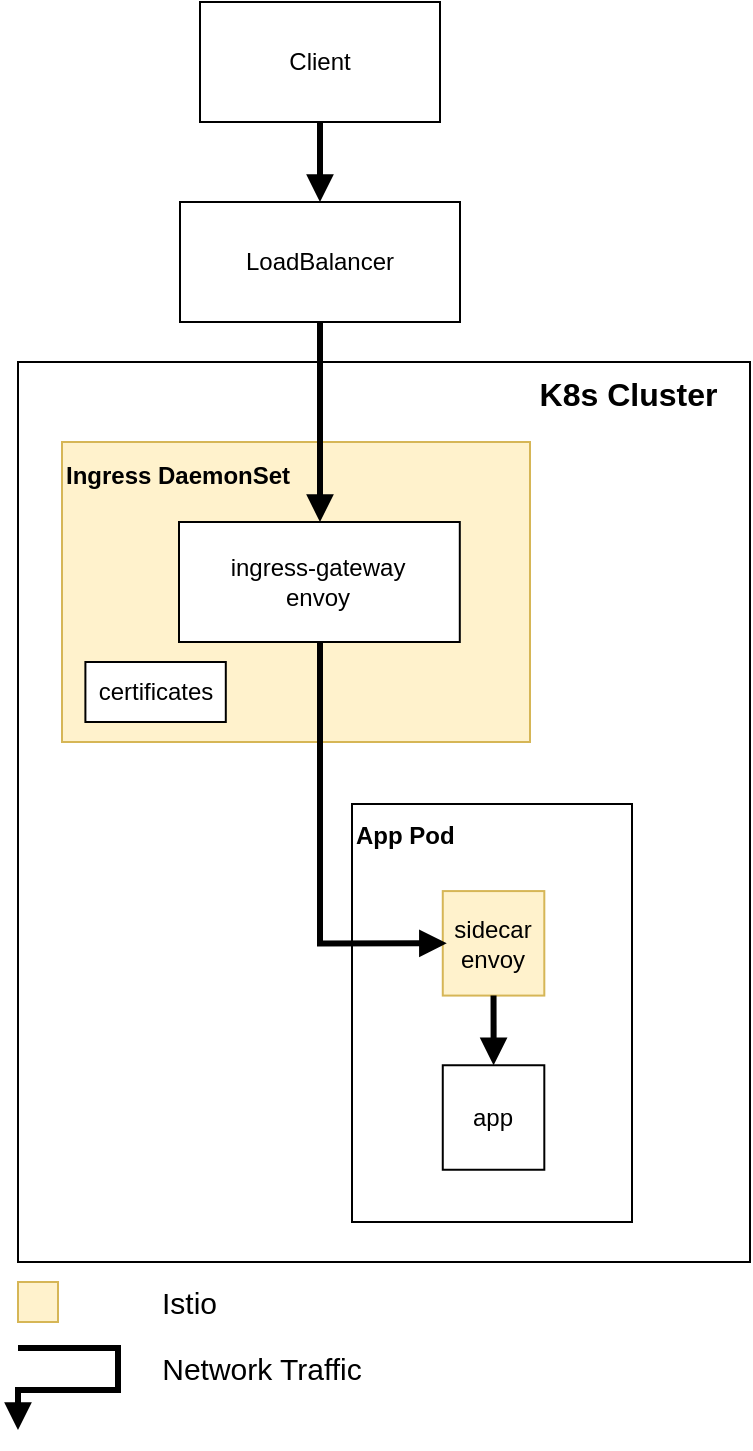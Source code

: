 <mxfile version="13.5.9" type="device"><diagram id="rJOVMeB0dU3zK5fSJqTK" name="Page-1"><mxGraphModel dx="2003" dy="914" grid="1" gridSize="10" guides="1" tooltips="1" connect="1" arrows="1" fold="1" page="1" pageScale="1" pageWidth="827" pageHeight="1169" math="0" shadow="0"><root><mxCell id="0"/><mxCell id="1" parent="0"/><mxCell id="hrxmefYFYXSUgcAgwlKP-34" value="&amp;nbsp; &amp;nbsp; &amp;nbsp; &amp;nbsp; &amp;nbsp; &amp;nbsp; &amp;nbsp; &amp;nbsp; &amp;nbsp; &amp;nbsp; &amp;nbsp; &amp;nbsp; &amp;nbsp; &amp;nbsp; &amp;nbsp; &amp;nbsp; &amp;nbsp; &amp;nbsp; &amp;nbsp; &amp;nbsp; &amp;nbsp; &amp;nbsp; &amp;nbsp; &amp;nbsp; &amp;nbsp; &amp;nbsp; &amp;nbsp; &amp;nbsp;K8s Cluster" style="rounded=0;whiteSpace=wrap;html=1;fontSize=16;fontStyle=1;verticalAlign=top;" parent="1" vertex="1"><mxGeometry x="44" y="440" width="366" height="450" as="geometry"/></mxCell><mxCell id="hrxmefYFYXSUgcAgwlKP-3" style="edgeStyle=orthogonalEdgeStyle;rounded=0;orthogonalLoop=1;jettySize=auto;html=1;exitX=0.5;exitY=1;exitDx=0;exitDy=0;entryX=0.5;entryY=0;entryDx=0;entryDy=0;endArrow=block;endFill=1;strokeWidth=3;" parent="1" source="hrxmefYFYXSUgcAgwlKP-1" target="hrxmefYFYXSUgcAgwlKP-6" edge="1"><mxGeometry relative="1" as="geometry"/></mxCell><mxCell id="hrxmefYFYXSUgcAgwlKP-1" value="Client" style="rounded=0;whiteSpace=wrap;html=1;" parent="1" vertex="1"><mxGeometry x="135" y="260" width="120" height="60" as="geometry"/></mxCell><mxCell id="hrxmefYFYXSUgcAgwlKP-6" value="LoadBalancer" style="rounded=0;whiteSpace=wrap;html=1;" parent="1" vertex="1"><mxGeometry x="125" y="360" width="140" height="60" as="geometry"/></mxCell><mxCell id="hrxmefYFYXSUgcAgwlKP-21" value="" style="group;align=left;" parent="1" vertex="1" connectable="0"><mxGeometry x="231" y="661" width="120" height="209" as="geometry"/></mxCell><mxCell id="hrxmefYFYXSUgcAgwlKP-17" value="&lt;font style=&quot;font-size: 12px&quot;&gt;App Pod&lt;/font&gt;" style="rounded=0;whiteSpace=wrap;html=1;verticalAlign=top;fontSize=14;fontStyle=1;align=left;" parent="hrxmefYFYXSUgcAgwlKP-21" vertex="1"><mxGeometry x="-20" width="140" height="209" as="geometry"/></mxCell><mxCell id="hrxmefYFYXSUgcAgwlKP-8" value="sidecar&lt;br&gt;envoy" style="rounded=0;whiteSpace=wrap;html=1;fillColor=#fff2cc;strokeColor=#d6b656;" parent="hrxmefYFYXSUgcAgwlKP-21" vertex="1"><mxGeometry x="25.385" y="43.542" width="50.769" height="52.25" as="geometry"/></mxCell><mxCell id="hrxmefYFYXSUgcAgwlKP-9" value="app" style="rounded=0;whiteSpace=wrap;html=1;" parent="hrxmefYFYXSUgcAgwlKP-21" vertex="1"><mxGeometry x="25.385" y="130.625" width="50.769" height="52.25" as="geometry"/></mxCell><mxCell id="hrxmefYFYXSUgcAgwlKP-11" style="edgeStyle=orthogonalEdgeStyle;rounded=0;orthogonalLoop=1;jettySize=auto;html=1;exitX=0.5;exitY=1;exitDx=0;exitDy=0;strokeWidth=3;endFill=1;endArrow=block;" parent="hrxmefYFYXSUgcAgwlKP-21" source="hrxmefYFYXSUgcAgwlKP-8" target="hrxmefYFYXSUgcAgwlKP-9" edge="1"><mxGeometry relative="1" as="geometry"/></mxCell><mxCell id="hrxmefYFYXSUgcAgwlKP-54" value="" style="group;fillColor=#fff2cc;strokeColor=#d6b656;" parent="1" vertex="1" connectable="0"><mxGeometry x="66" y="480" width="234" height="150" as="geometry"/></mxCell><mxCell id="hrxmefYFYXSUgcAgwlKP-52" value="&lt;font style=&quot;font-size: 12px&quot;&gt;Ingress DaemonSet&lt;/font&gt;" style="rounded=0;whiteSpace=wrap;html=1;fontSize=15;verticalAlign=top;fontStyle=1;fillColor=#fff2cc;strokeColor=#d6b656;align=left;" parent="hrxmefYFYXSUgcAgwlKP-54" vertex="1"><mxGeometry width="234.0" height="150" as="geometry"/></mxCell><mxCell id="hrxmefYFYXSUgcAgwlKP-2" value="ingress-gateway&lt;br&gt;envoy" style="rounded=0;whiteSpace=wrap;html=1;" parent="hrxmefYFYXSUgcAgwlKP-54" vertex="1"><mxGeometry x="58.5" y="40" width="140.4" height="60" as="geometry"/></mxCell><mxCell id="hrxmefYFYXSUgcAgwlKP-51" value="certificates" style="rounded=0;whiteSpace=wrap;html=1;" parent="hrxmefYFYXSUgcAgwlKP-54" vertex="1"><mxGeometry x="11.7" y="110" width="70.2" height="30" as="geometry"/></mxCell><mxCell id="hrxmefYFYXSUgcAgwlKP-10" style="edgeStyle=orthogonalEdgeStyle;rounded=0;orthogonalLoop=1;jettySize=auto;html=1;strokeWidth=3;endFill=1;endArrow=block;entryX=0;entryY=0.5;entryDx=0;entryDy=0;" parent="1" edge="1"><mxGeometry relative="1" as="geometry"><mxPoint x="195" y="580" as="sourcePoint"/><Array as="points"><mxPoint x="195" y="731"/></Array><mxPoint x="258.385" y="730.667" as="targetPoint"/></mxGeometry></mxCell><mxCell id="0kSUXcKSh_ugkrox7M5H-20" value="" style="group" parent="1" vertex="1" connectable="0"><mxGeometry x="44" y="900" width="180" height="81" as="geometry"/></mxCell><mxCell id="hrxmefYFYXSUgcAgwlKP-70" value="" style="group" parent="0kSUXcKSh_ugkrox7M5H-20" vertex="1" connectable="0"><mxGeometry width="70" height="20" as="geometry"/></mxCell><mxCell id="hrxmefYFYXSUgcAgwlKP-68" value="" style="rounded=0;whiteSpace=wrap;html=1;fillColor=#fff2cc;strokeColor=#d6b656;" parent="hrxmefYFYXSUgcAgwlKP-70" vertex="1"><mxGeometry width="20" height="20" as="geometry"/></mxCell><mxCell id="hrxmefYFYXSUgcAgwlKP-69" value="Istio" style="text;html=1;strokeColor=none;fillColor=none;align=left;verticalAlign=middle;whiteSpace=wrap;rounded=0;labelBackgroundColor=none;fontSize=15;" parent="0kSUXcKSh_ugkrox7M5H-20" vertex="1"><mxGeometry x="70" width="40" height="20" as="geometry"/></mxCell><mxCell id="hrxmefYFYXSUgcAgwlKP-80" value="" style="group" parent="0kSUXcKSh_ugkrox7M5H-20" vertex="1" connectable="0"><mxGeometry y="33" width="180" height="21" as="geometry"/></mxCell><mxCell id="hrxmefYFYXSUgcAgwlKP-77" style="edgeStyle=orthogonalEdgeStyle;rounded=0;orthogonalLoop=1;jettySize=auto;html=1;exitX=0.5;exitY=1;exitDx=0;exitDy=0;endArrow=block;endFill=1;strokeWidth=3;" parent="hrxmefYFYXSUgcAgwlKP-80" edge="1"><mxGeometry relative="1" as="geometry"><mxPoint as="sourcePoint"/><mxPoint y="41" as="targetPoint"/><Array as="points"><mxPoint x="50"/><mxPoint x="50" y="21"/><mxPoint y="21"/></Array></mxGeometry></mxCell><mxCell id="hrxmefYFYXSUgcAgwlKP-78" value="Network Traffic" style="text;html=1;strokeColor=none;fillColor=none;align=center;verticalAlign=middle;whiteSpace=wrap;rounded=0;labelBackgroundColor=none;fontSize=15;" parent="hrxmefYFYXSUgcAgwlKP-80" vertex="1"><mxGeometry x="67" width="110" height="20" as="geometry"/></mxCell><mxCell id="gkpbPLA4x5A-hvviEV1X-4" style="edgeStyle=orthogonalEdgeStyle;rounded=0;orthogonalLoop=1;jettySize=auto;html=1;exitX=0.5;exitY=1;exitDx=0;exitDy=0;entryX=0.5;entryY=0;entryDx=0;entryDy=0;endArrow=block;endFill=1;strokeWidth=3;" parent="1" source="hrxmefYFYXSUgcAgwlKP-6" edge="1"><mxGeometry relative="1" as="geometry"><mxPoint x="199" y="310" as="sourcePoint"/><mxPoint x="195" y="520" as="targetPoint"/></mxGeometry></mxCell></root></mxGraphModel></diagram></mxfile>